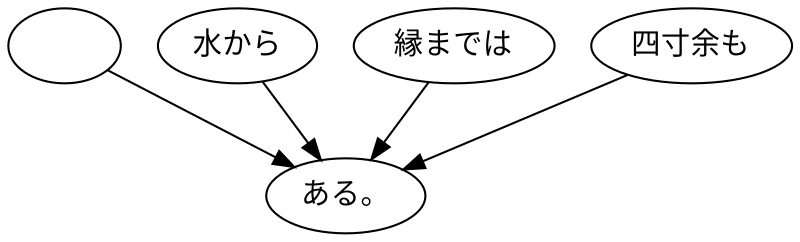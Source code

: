 digraph graph9176 {
	node0 [label="　"];
	node1 [label="水から"];
	node2 [label="縁までは"];
	node3 [label="四寸余も"];
	node4 [label="ある。"];
	node0 -> node4;
	node1 -> node4;
	node2 -> node4;
	node3 -> node4;
}
